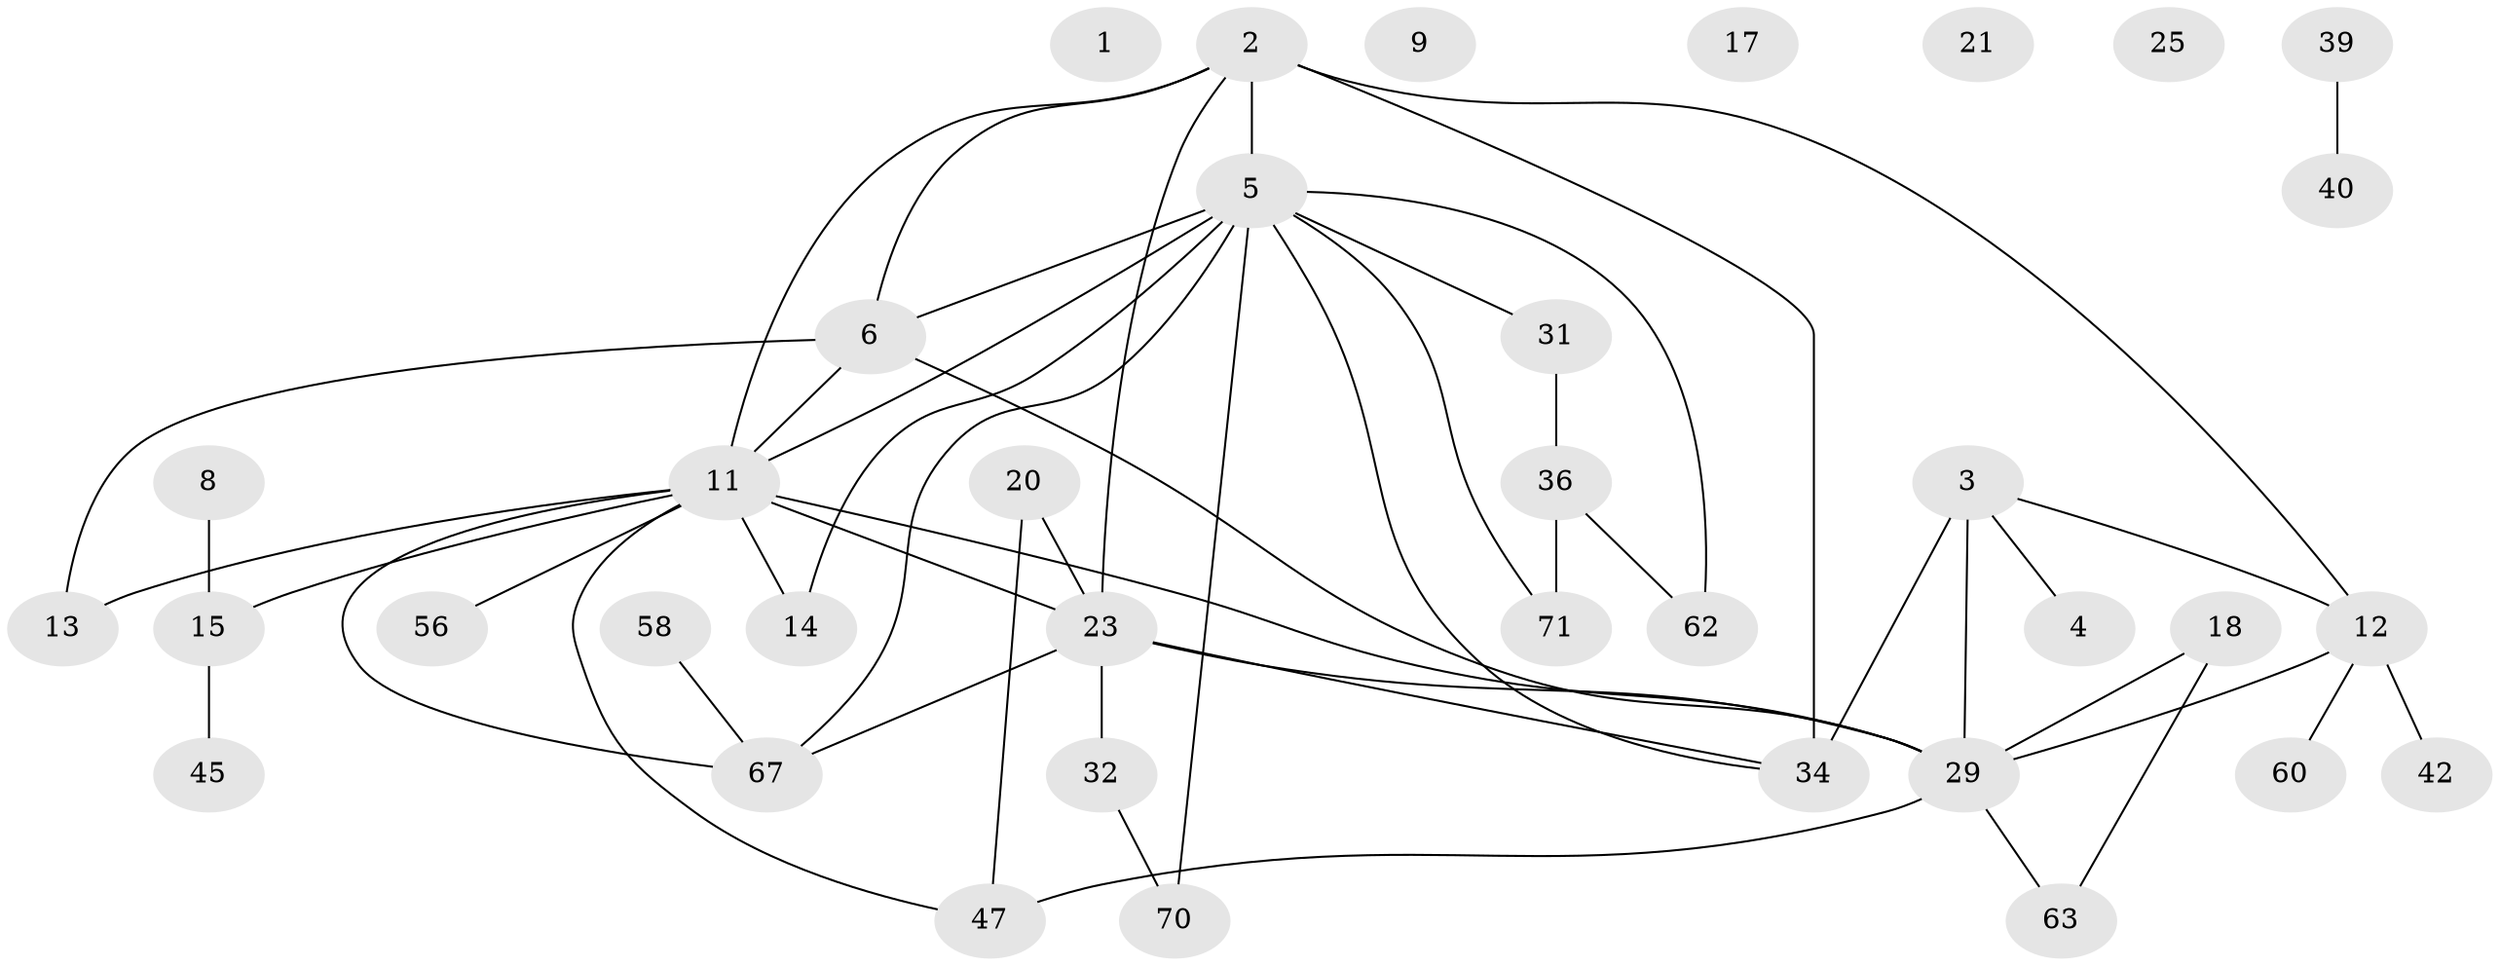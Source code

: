 // original degree distribution, {0: 0.06666666666666667, 3: 0.22666666666666666, 2: 0.22666666666666666, 6: 0.04, 5: 0.08, 1: 0.21333333333333335, 4: 0.12, 8: 0.013333333333333334, 7: 0.013333333333333334}
// Generated by graph-tools (version 1.1) at 2025/16/03/04/25 18:16:33]
// undirected, 37 vertices, 51 edges
graph export_dot {
graph [start="1"]
  node [color=gray90,style=filled];
  1;
  2 [super="+28+53+54"];
  3 [super="+7+74"];
  4 [super="+16+24"];
  5 [super="+26+33+35+49+57+69"];
  6 [super="+10+37+75"];
  8 [super="+19+22"];
  9;
  11 [super="+50+64+65+73"];
  12 [super="+46"];
  13 [super="+72"];
  14;
  15 [super="+41+61+66"];
  17;
  18 [super="+59"];
  20 [super="+68"];
  21;
  23 [super="+27+38"];
  25;
  29 [super="+30+43+48"];
  31 [super="+52"];
  32 [super="+44+55"];
  34 [super="+51"];
  36;
  39;
  40;
  42;
  45;
  47;
  56;
  58;
  60;
  62;
  63;
  67;
  70;
  71;
  2 -- 34;
  2 -- 12;
  2 -- 5 [weight=3];
  2 -- 6 [weight=2];
  2 -- 11;
  2 -- 23;
  3 -- 34 [weight=2];
  3 -- 12;
  3 -- 4;
  3 -- 29;
  5 -- 62 [weight=2];
  5 -- 14;
  5 -- 11;
  5 -- 70;
  5 -- 67;
  5 -- 34;
  5 -- 71;
  5 -- 31;
  5 -- 6;
  6 -- 29;
  6 -- 13;
  6 -- 11;
  8 -- 15;
  11 -- 67;
  11 -- 56;
  11 -- 13;
  11 -- 14;
  11 -- 47;
  11 -- 15 [weight=2];
  11 -- 23;
  11 -- 29 [weight=2];
  12 -- 42;
  12 -- 60;
  12 -- 29;
  15 -- 45;
  18 -- 29 [weight=2];
  18 -- 63;
  20 -- 47;
  20 -- 23;
  23 -- 34;
  23 -- 67;
  23 -- 29;
  23 -- 32;
  29 -- 47;
  29 -- 63;
  31 -- 36;
  32 -- 70;
  36 -- 62;
  36 -- 71;
  39 -- 40;
  58 -- 67;
}
